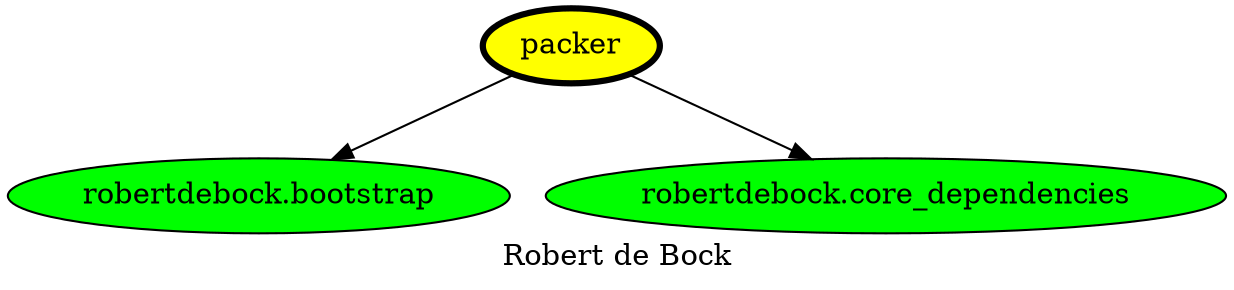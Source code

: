 digraph PhiloDilemma {
  label = "Robert de Bock" ;
  overlap=false
  {
    "packer" [fillcolor=yellow style=filled penwidth=3]
    "robertdebock.bootstrap" [fillcolor=green style=filled]
    "robertdebock.core_dependencies" [fillcolor=green style=filled]
  }
  "packer" -> "robertdebock.bootstrap"
  "packer" -> "robertdebock.core_dependencies"
}
